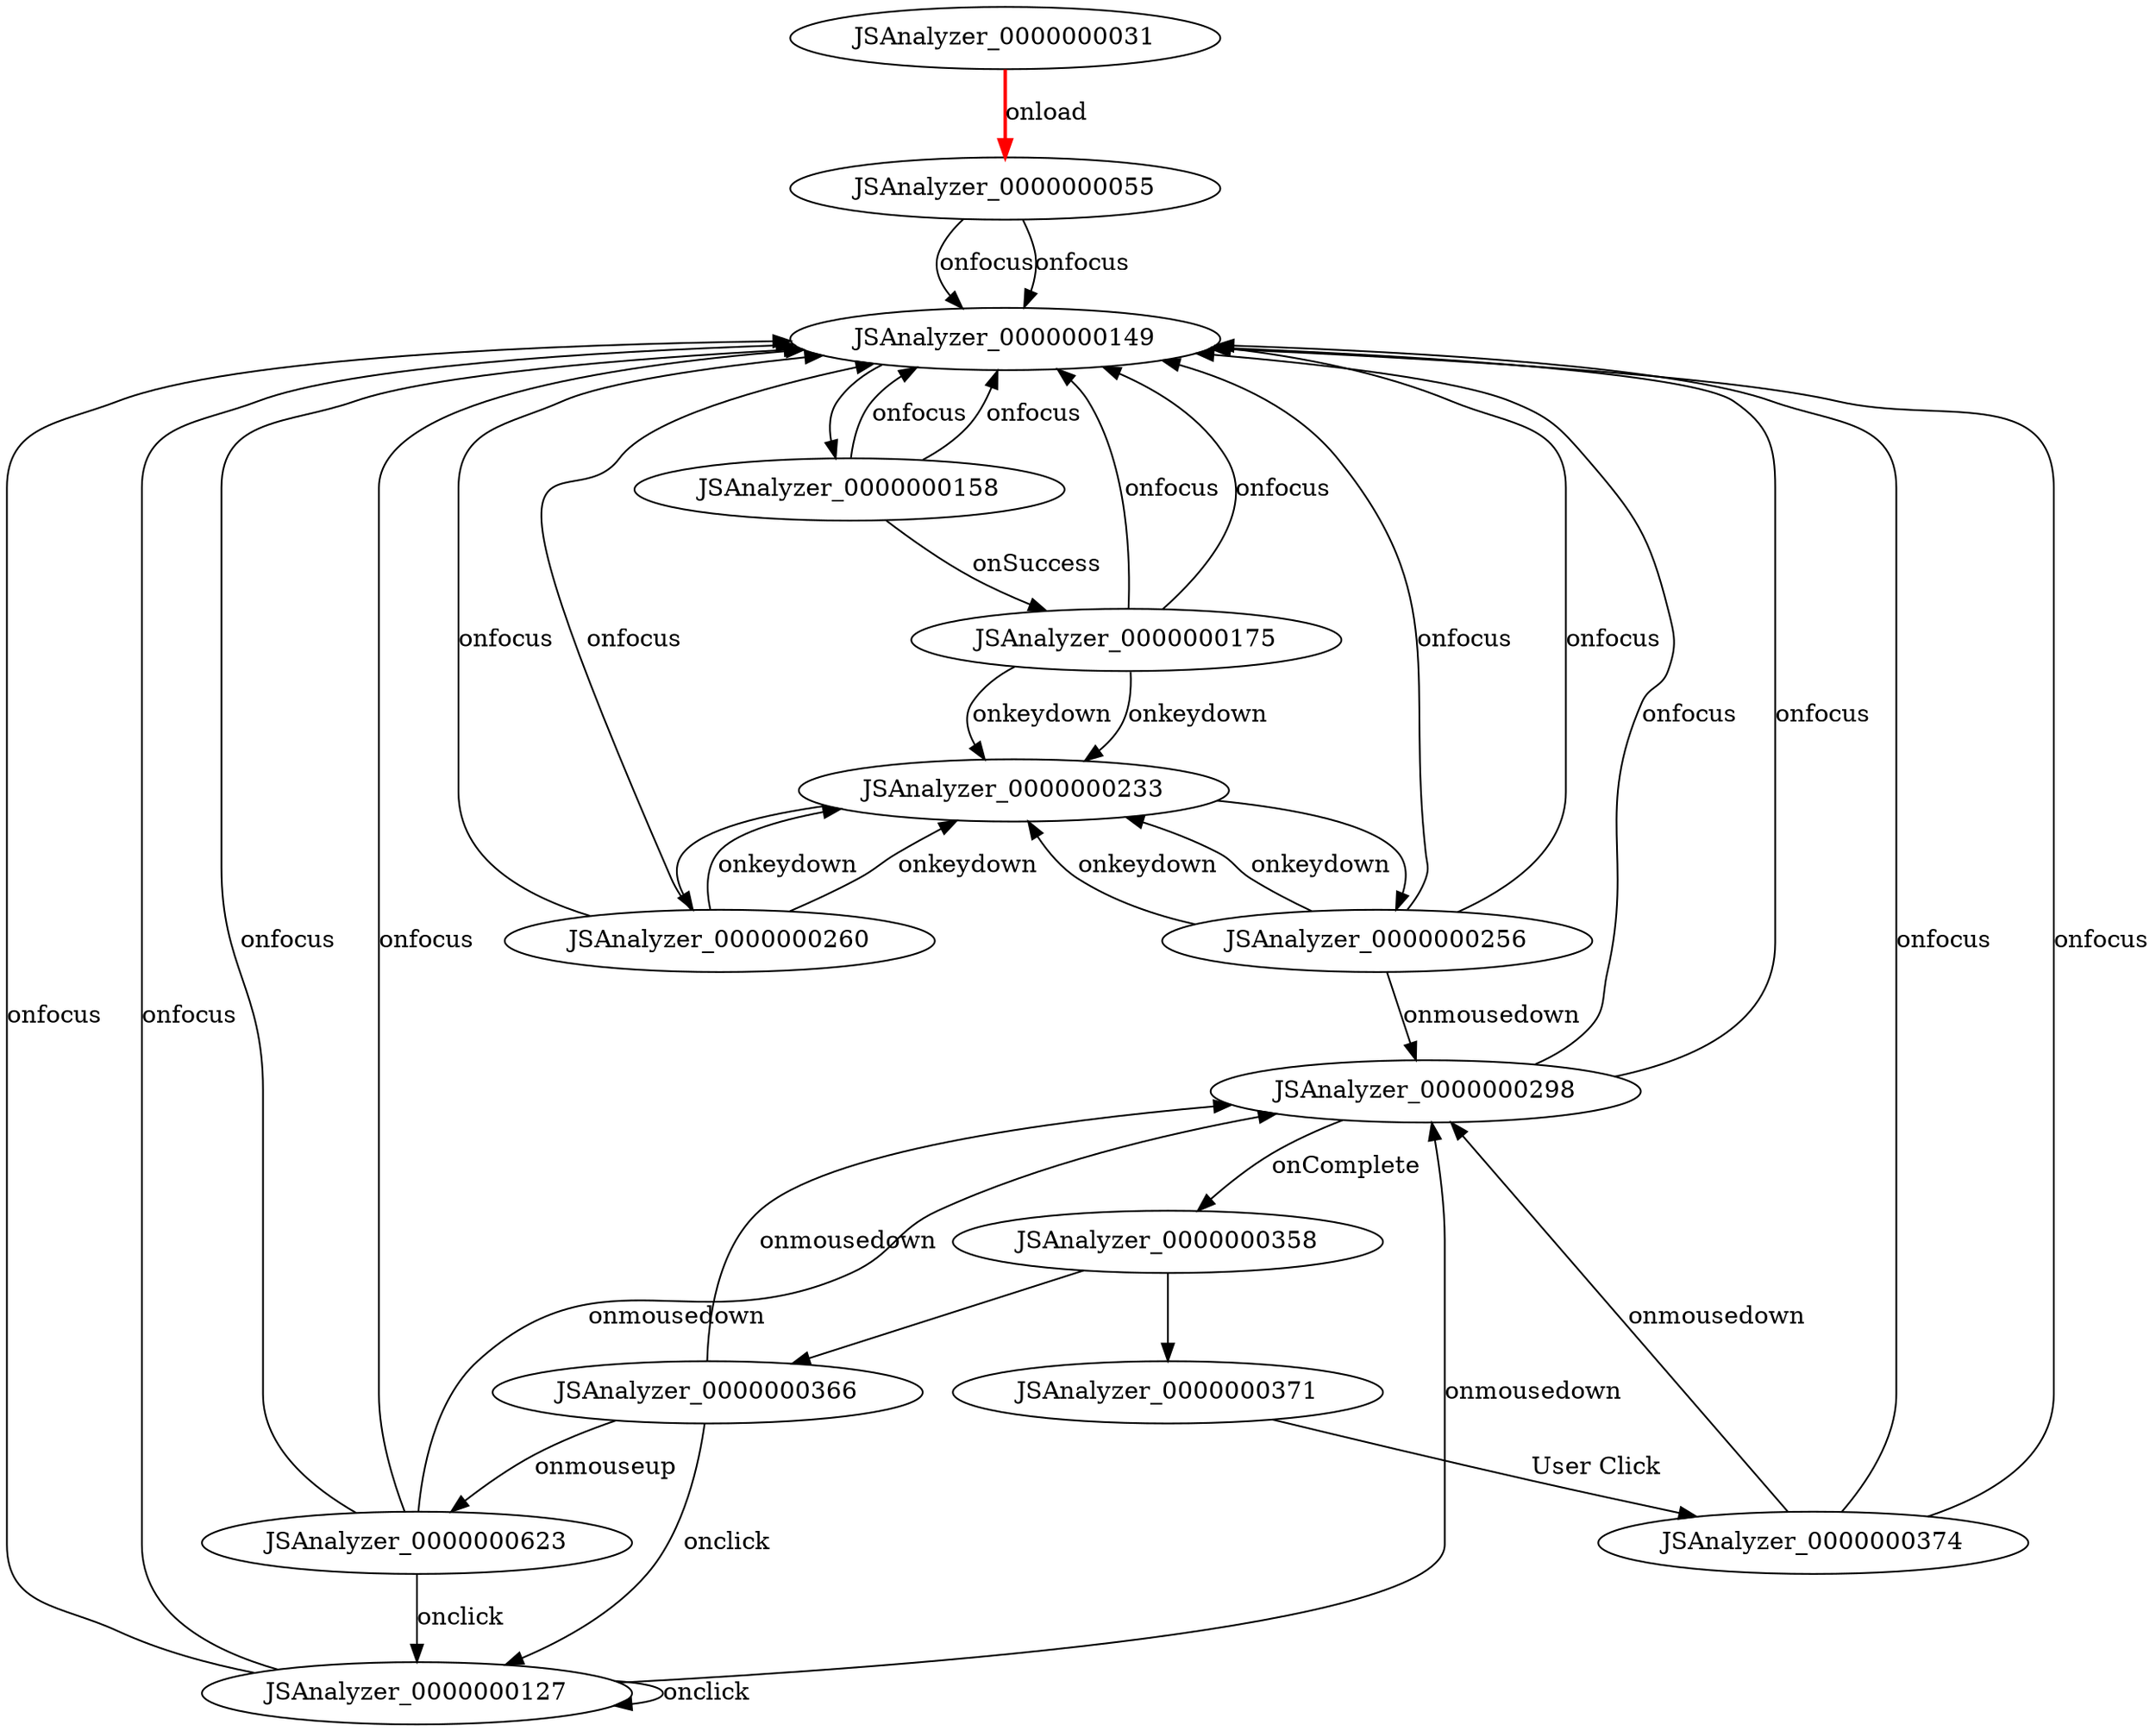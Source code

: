 digraph FSM {
JSAnalyzer_0000000031;
JSAnalyzer_0000000055;
JSAnalyzer_0000000127;
JSAnalyzer_0000000149;
JSAnalyzer_0000000158;
JSAnalyzer_0000000175;
JSAnalyzer_0000000233;
JSAnalyzer_0000000256;
JSAnalyzer_0000000260;
JSAnalyzer_0000000298;
JSAnalyzer_0000000358;
JSAnalyzer_0000000366;
JSAnalyzer_0000000371;
JSAnalyzer_0000000623;
JSAnalyzer_0000000374;
JSAnalyzer_0000000149 -> JSAnalyzer_0000000158 []
JSAnalyzer_0000000233 -> JSAnalyzer_0000000256 []
JSAnalyzer_0000000233 -> JSAnalyzer_0000000260 []
JSAnalyzer_0000000358 -> JSAnalyzer_0000000366 []
JSAnalyzer_0000000358 -> JSAnalyzer_0000000371 []
JSAnalyzer_0000000031 -> JSAnalyzer_0000000055 [label="onload",style=bold,color=red]
JSAnalyzer_0000000055 -> JSAnalyzer_0000000149 [label="onfocus"]
JSAnalyzer_0000000055 -> JSAnalyzer_0000000149 [label="onfocus"]
JSAnalyzer_0000000127 -> JSAnalyzer_0000000149 [label="onfocus"]
JSAnalyzer_0000000127 -> JSAnalyzer_0000000149 [label="onfocus"]
JSAnalyzer_0000000127 -> JSAnalyzer_0000000298 [label="onmousedown"]
JSAnalyzer_0000000127 -> JSAnalyzer_0000000127 [label="onclick"]
JSAnalyzer_0000000158 -> JSAnalyzer_0000000175 [label="onSuccess"]
JSAnalyzer_0000000158 -> JSAnalyzer_0000000149 [label="onfocus"]
JSAnalyzer_0000000158 -> JSAnalyzer_0000000149 [label="onfocus"]
JSAnalyzer_0000000175 -> JSAnalyzer_0000000233 [label="onkeydown"]
JSAnalyzer_0000000175 -> JSAnalyzer_0000000233 [label="onkeydown"]
JSAnalyzer_0000000175 -> JSAnalyzer_0000000149 [label="onfocus"]
JSAnalyzer_0000000175 -> JSAnalyzer_0000000149 [label="onfocus"]
JSAnalyzer_0000000256 -> JSAnalyzer_0000000233 [label="onkeydown"]
JSAnalyzer_0000000256 -> JSAnalyzer_0000000233 [label="onkeydown"]
JSAnalyzer_0000000256 -> JSAnalyzer_0000000149 [label="onfocus"]
JSAnalyzer_0000000256 -> JSAnalyzer_0000000149 [label="onfocus"]
JSAnalyzer_0000000256 -> JSAnalyzer_0000000298 [label="onmousedown"]
JSAnalyzer_0000000260 -> JSAnalyzer_0000000233 [label="onkeydown"]
JSAnalyzer_0000000260 -> JSAnalyzer_0000000233 [label="onkeydown"]
JSAnalyzer_0000000260 -> JSAnalyzer_0000000149 [label="onfocus"]
JSAnalyzer_0000000260 -> JSAnalyzer_0000000149 [label="onfocus"]
JSAnalyzer_0000000298 -> JSAnalyzer_0000000358 [label="onComplete"]
JSAnalyzer_0000000298 -> JSAnalyzer_0000000149 [label="onfocus"]
JSAnalyzer_0000000298 -> JSAnalyzer_0000000149 [label="onfocus"]
JSAnalyzer_0000000366 -> JSAnalyzer_0000000623 [label="onmouseup"]
JSAnalyzer_0000000366 -> JSAnalyzer_0000000298 [label="onmousedown"]
JSAnalyzer_0000000366 -> JSAnalyzer_0000000127 [label="onclick"]
JSAnalyzer_0000000371 -> JSAnalyzer_0000000374 [label="User Click"]
JSAnalyzer_0000000623 -> JSAnalyzer_0000000149 [label="onfocus"]
JSAnalyzer_0000000623 -> JSAnalyzer_0000000149 [label="onfocus"]
JSAnalyzer_0000000623 -> JSAnalyzer_0000000298 [label="onmousedown"]
JSAnalyzer_0000000623 -> JSAnalyzer_0000000127 [label="onclick"]
JSAnalyzer_0000000374 -> JSAnalyzer_0000000149 [label="onfocus"]
JSAnalyzer_0000000374 -> JSAnalyzer_0000000149 [label="onfocus"]
JSAnalyzer_0000000374 -> JSAnalyzer_0000000298 [label="onmousedown"]
}
